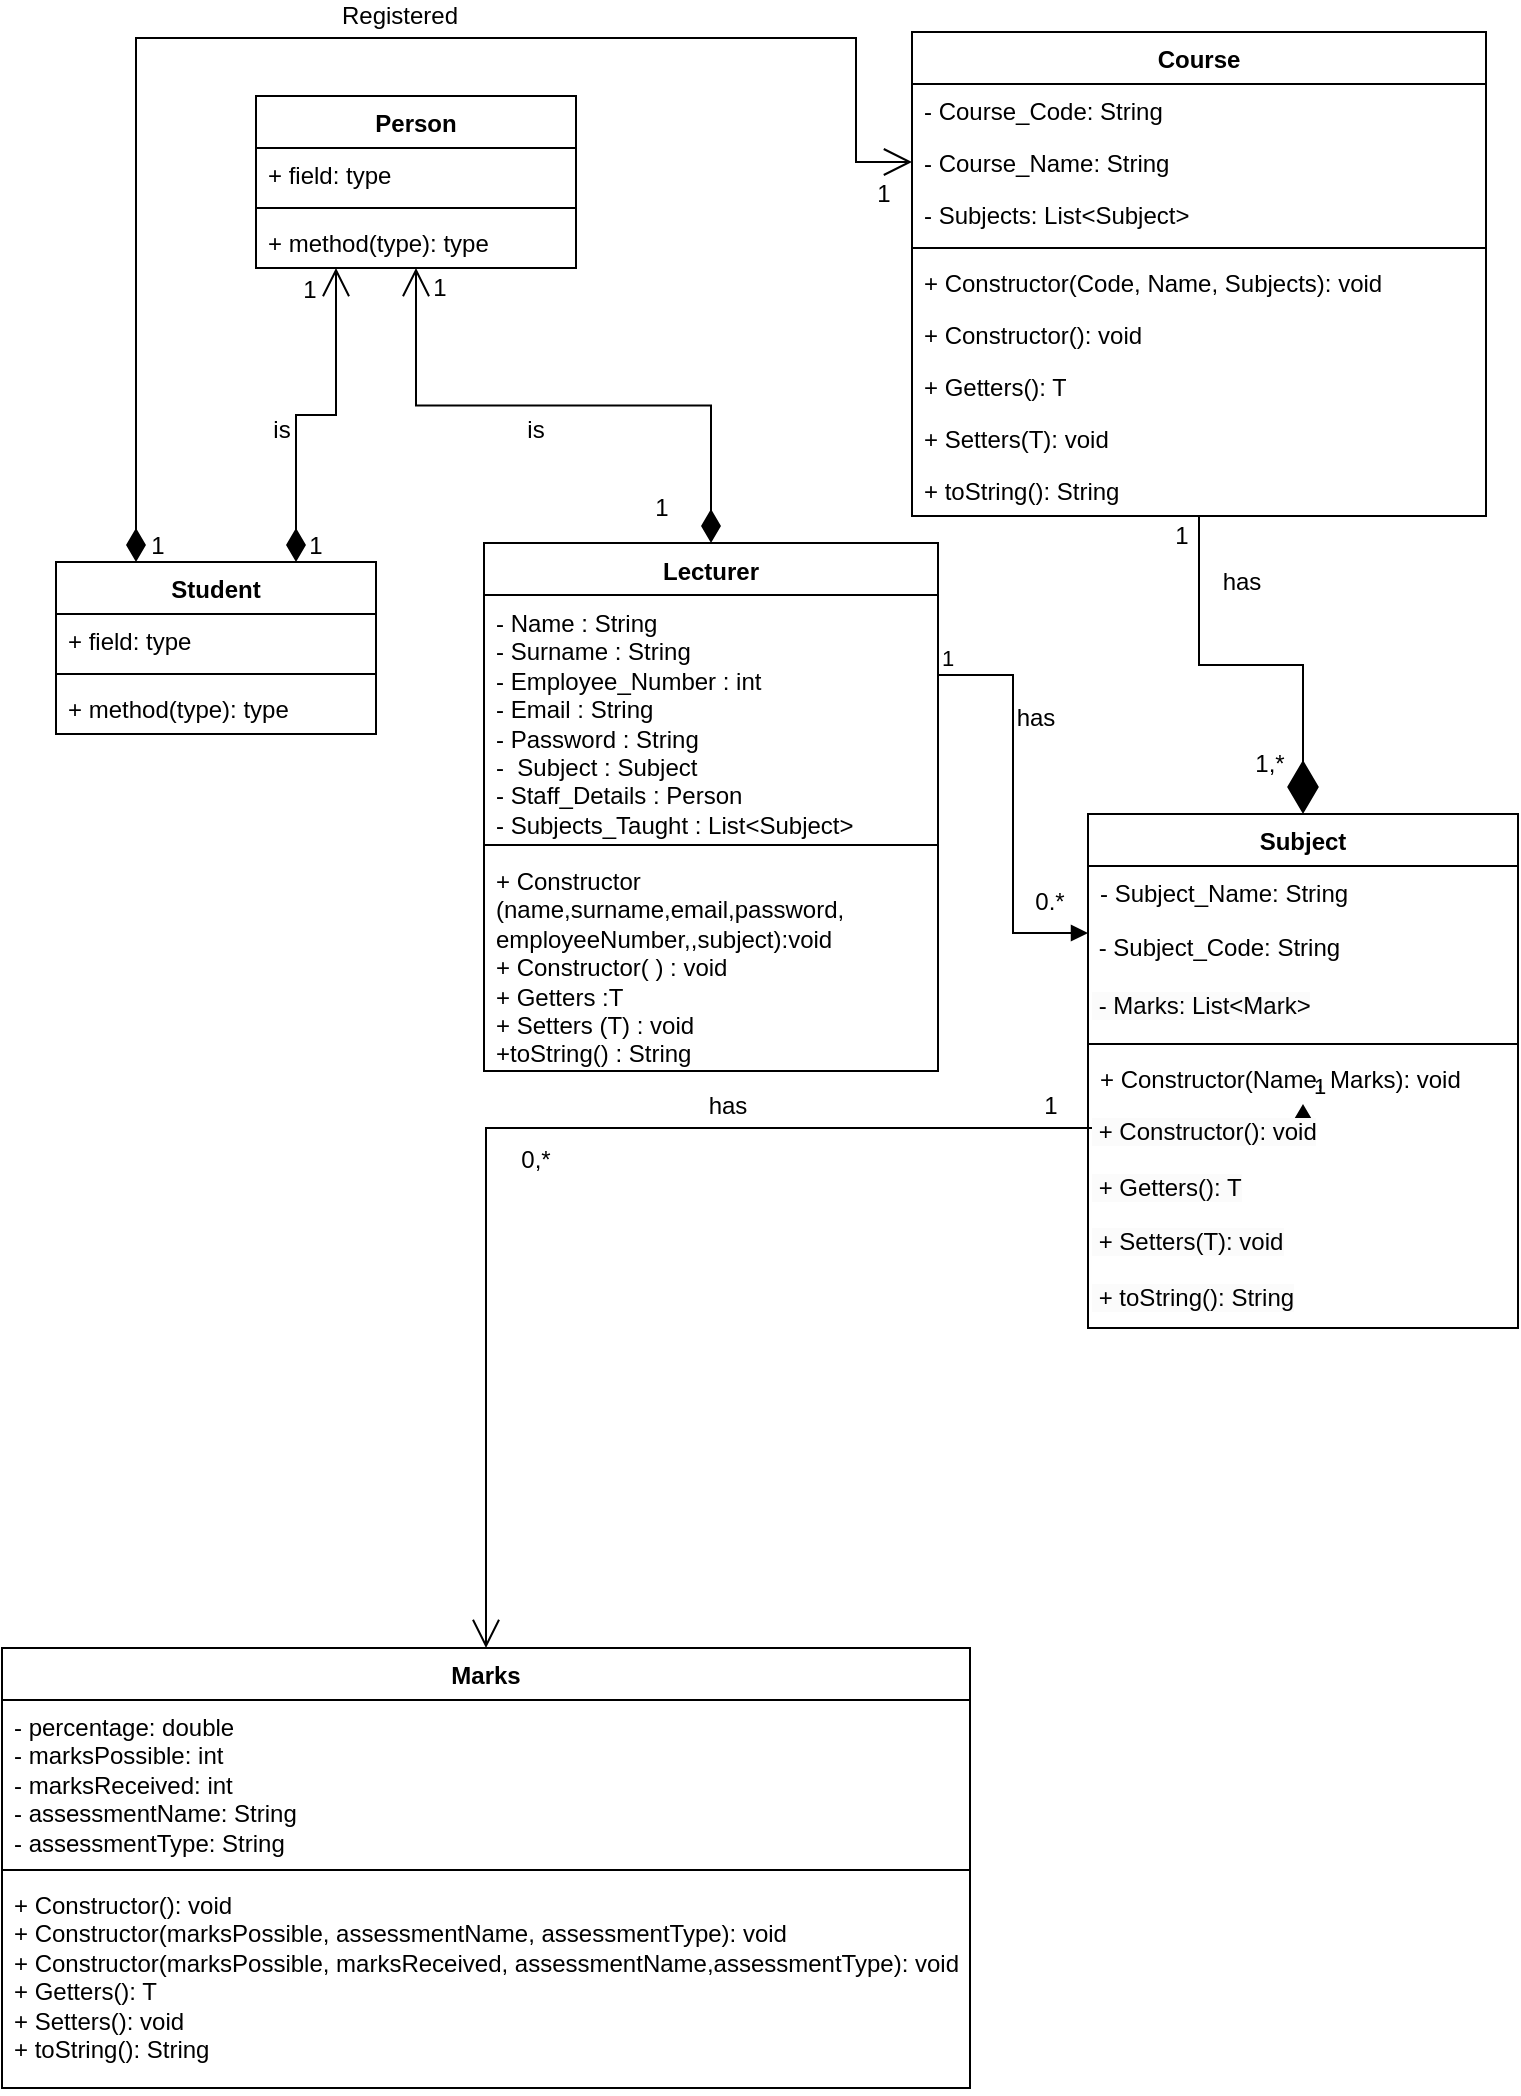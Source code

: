 <mxfile version="23.1.5" type="device">
  <diagram name="Page-1" id="5I7WeLK_Z8BBL70Fq9wt">
    <mxGraphModel dx="1363" dy="886" grid="0" gridSize="10" guides="1" tooltips="1" connect="1" arrows="1" fold="1" page="1" pageScale="1" pageWidth="850" pageHeight="1100" math="0" shadow="0">
      <root>
        <mxCell id="0" />
        <mxCell id="1" parent="0" />
        <mxCell id="fRB3R3Co8t0wHrMjaHf1-1" value="Student" style="swimlane;fontStyle=1;align=center;verticalAlign=top;childLayout=stackLayout;horizontal=1;startSize=26;horizontalStack=0;resizeParent=1;resizeParentMax=0;resizeLast=0;collapsible=1;marginBottom=0;whiteSpace=wrap;html=1;" parent="1" vertex="1">
          <mxGeometry x="100" y="550" width="160" height="86" as="geometry" />
        </mxCell>
        <mxCell id="fRB3R3Co8t0wHrMjaHf1-2" value="+ field: type" style="text;strokeColor=none;fillColor=none;align=left;verticalAlign=top;spacingLeft=4;spacingRight=4;overflow=hidden;rotatable=0;points=[[0,0.5],[1,0.5]];portConstraint=eastwest;whiteSpace=wrap;html=1;" parent="fRB3R3Co8t0wHrMjaHf1-1" vertex="1">
          <mxGeometry y="26" width="160" height="26" as="geometry" />
        </mxCell>
        <mxCell id="fRB3R3Co8t0wHrMjaHf1-3" value="" style="line;strokeWidth=1;fillColor=none;align=left;verticalAlign=middle;spacingTop=-1;spacingLeft=3;spacingRight=3;rotatable=0;labelPosition=right;points=[];portConstraint=eastwest;strokeColor=inherit;" parent="fRB3R3Co8t0wHrMjaHf1-1" vertex="1">
          <mxGeometry y="52" width="160" height="8" as="geometry" />
        </mxCell>
        <mxCell id="fRB3R3Co8t0wHrMjaHf1-4" value="+ method(type): type" style="text;strokeColor=none;fillColor=none;align=left;verticalAlign=top;spacingLeft=4;spacingRight=4;overflow=hidden;rotatable=0;points=[[0,0.5],[1,0.5]];portConstraint=eastwest;whiteSpace=wrap;html=1;" parent="fRB3R3Co8t0wHrMjaHf1-1" vertex="1">
          <mxGeometry y="60" width="160" height="26" as="geometry" />
        </mxCell>
        <mxCell id="fRB3R3Co8t0wHrMjaHf1-9" value="Lecturer" style="swimlane;fontStyle=1;align=center;verticalAlign=top;childLayout=stackLayout;horizontal=1;startSize=26;horizontalStack=0;resizeParent=1;resizeParentMax=0;resizeLast=0;collapsible=1;marginBottom=0;whiteSpace=wrap;html=1;" parent="1" vertex="1">
          <mxGeometry x="314" y="540.5" width="227" height="264" as="geometry" />
        </mxCell>
        <mxCell id="fRB3R3Co8t0wHrMjaHf1-10" value="- Name : String&lt;br&gt;- Surname : String&lt;br&gt;- Employee_Number : int&lt;br&gt;- Email : String&lt;br&gt;- Password : String&lt;br&gt;-&amp;nbsp;&amp;nbsp;Subject : Subject&lt;br&gt;- Staff_Details : Person&lt;br&gt;- Subjects_Taught : List&amp;lt;Subject&amp;gt;&lt;br&gt;&lt;div&gt;&lt;br&gt;&lt;/div&gt;" style="text;strokeColor=none;fillColor=none;align=left;verticalAlign=top;spacingLeft=4;spacingRight=4;overflow=hidden;rotatable=0;points=[[0,0.5],[1,0.5]];portConstraint=eastwest;whiteSpace=wrap;html=1;" parent="fRB3R3Co8t0wHrMjaHf1-9" vertex="1">
          <mxGeometry y="26" width="227" height="121" as="geometry" />
        </mxCell>
        <mxCell id="fRB3R3Co8t0wHrMjaHf1-11" value="" style="line;strokeWidth=1;fillColor=none;align=left;verticalAlign=middle;spacingTop=-1;spacingLeft=3;spacingRight=3;rotatable=0;labelPosition=right;points=[];portConstraint=eastwest;strokeColor=inherit;" parent="fRB3R3Co8t0wHrMjaHf1-9" vertex="1">
          <mxGeometry y="147" width="227" height="8" as="geometry" />
        </mxCell>
        <mxCell id="fRB3R3Co8t0wHrMjaHf1-12" value="+ Constructor (name,surname,email,password,&lt;br&gt;employeeNumber,,subject):void&lt;br&gt;+ Constructor( ) : void&lt;br&gt;+ Getters :T&lt;br&gt;+ Setters (T) : void&lt;br&gt;+toString() : String&lt;br&gt;&lt;div&gt;&lt;br&gt;&lt;/div&gt;" style="text;strokeColor=none;fillColor=none;align=left;verticalAlign=top;spacingLeft=4;spacingRight=4;overflow=hidden;rotatable=0;points=[[0,0.5],[1,0.5]];portConstraint=eastwest;whiteSpace=wrap;html=1;" parent="fRB3R3Co8t0wHrMjaHf1-9" vertex="1">
          <mxGeometry y="155" width="227" height="109" as="geometry" />
        </mxCell>
        <mxCell id="fRB3R3Co8t0wHrMjaHf1-17" value="Marks" style="swimlane;fontStyle=1;align=center;verticalAlign=top;childLayout=stackLayout;horizontal=1;startSize=26;horizontalStack=0;resizeParent=1;resizeParentMax=0;resizeLast=0;collapsible=1;marginBottom=0;whiteSpace=wrap;html=1;" parent="1" vertex="1">
          <mxGeometry x="73" y="1093" width="484" height="220" as="geometry" />
        </mxCell>
        <mxCell id="fRB3R3Co8t0wHrMjaHf1-18" value="- percentage: double&lt;br&gt;- marksPossible: int&lt;br&gt;- marksReceived: int&lt;br&gt;- assessmentName: String&lt;br&gt;- assessmentType: String" style="text;strokeColor=none;fillColor=none;align=left;verticalAlign=top;spacingLeft=4;spacingRight=4;overflow=hidden;rotatable=0;points=[[0,0.5],[1,0.5]];portConstraint=eastwest;whiteSpace=wrap;html=1;" parent="fRB3R3Co8t0wHrMjaHf1-17" vertex="1">
          <mxGeometry y="26" width="484" height="81" as="geometry" />
        </mxCell>
        <mxCell id="fRB3R3Co8t0wHrMjaHf1-19" value="" style="line;strokeWidth=1;fillColor=none;align=left;verticalAlign=middle;spacingTop=-1;spacingLeft=3;spacingRight=3;rotatable=0;labelPosition=right;points=[];portConstraint=eastwest;strokeColor=inherit;" parent="fRB3R3Co8t0wHrMjaHf1-17" vertex="1">
          <mxGeometry y="107" width="484" height="8" as="geometry" />
        </mxCell>
        <mxCell id="fRB3R3Co8t0wHrMjaHf1-20" value="+ Constructor(): void&lt;br&gt;+ Constructor(marksPossible, assessmentName, assessmentType): void&lt;br&gt;+ Constructor(marksPossible, marksReceived, assessmentName,assessmentType): void&lt;br&gt;+ Getters(): T&lt;br&gt;+ Setters(): void&lt;br&gt;+ toString(): String" style="text;strokeColor=none;fillColor=none;align=left;verticalAlign=top;spacingLeft=4;spacingRight=4;overflow=hidden;rotatable=0;points=[[0,0.5],[1,0.5]];portConstraint=eastwest;whiteSpace=wrap;html=1;" parent="fRB3R3Co8t0wHrMjaHf1-17" vertex="1">
          <mxGeometry y="115" width="484" height="105" as="geometry" />
        </mxCell>
        <mxCell id="fRB3R3Co8t0wHrMjaHf1-21" value="Person" style="swimlane;fontStyle=1;align=center;verticalAlign=top;childLayout=stackLayout;horizontal=1;startSize=26;horizontalStack=0;resizeParent=1;resizeParentMax=0;resizeLast=0;collapsible=1;marginBottom=0;whiteSpace=wrap;html=1;" parent="1" vertex="1">
          <mxGeometry x="200" y="317" width="160" height="86" as="geometry" />
        </mxCell>
        <mxCell id="fRB3R3Co8t0wHrMjaHf1-22" value="+ field: type" style="text;strokeColor=none;fillColor=none;align=left;verticalAlign=top;spacingLeft=4;spacingRight=4;overflow=hidden;rotatable=0;points=[[0,0.5],[1,0.5]];portConstraint=eastwest;whiteSpace=wrap;html=1;" parent="fRB3R3Co8t0wHrMjaHf1-21" vertex="1">
          <mxGeometry y="26" width="160" height="26" as="geometry" />
        </mxCell>
        <mxCell id="fRB3R3Co8t0wHrMjaHf1-23" value="" style="line;strokeWidth=1;fillColor=none;align=left;verticalAlign=middle;spacingTop=-1;spacingLeft=3;spacingRight=3;rotatable=0;labelPosition=right;points=[];portConstraint=eastwest;strokeColor=inherit;" parent="fRB3R3Co8t0wHrMjaHf1-21" vertex="1">
          <mxGeometry y="52" width="160" height="8" as="geometry" />
        </mxCell>
        <mxCell id="fRB3R3Co8t0wHrMjaHf1-24" value="+ method(type): type" style="text;strokeColor=none;fillColor=none;align=left;verticalAlign=top;spacingLeft=4;spacingRight=4;overflow=hidden;rotatable=0;points=[[0,0.5],[1,0.5]];portConstraint=eastwest;whiteSpace=wrap;html=1;" parent="fRB3R3Co8t0wHrMjaHf1-21" vertex="1">
          <mxGeometry y="60" width="160" height="26" as="geometry" />
        </mxCell>
        <mxCell id="fRB3R3Co8t0wHrMjaHf1-25" value="Course" style="swimlane;fontStyle=1;align=center;verticalAlign=top;childLayout=stackLayout;horizontal=1;startSize=26;horizontalStack=0;resizeParent=1;resizeParentMax=0;resizeLast=0;collapsible=1;marginBottom=0;whiteSpace=wrap;html=1;" parent="1" vertex="1">
          <mxGeometry x="528" y="285" width="287" height="242" as="geometry" />
        </mxCell>
        <mxCell id="fRB3R3Co8t0wHrMjaHf1-26" value="- Course_Code: String" style="text;strokeColor=none;fillColor=none;align=left;verticalAlign=top;spacingLeft=4;spacingRight=4;overflow=hidden;rotatable=0;points=[[0,0.5],[1,0.5]];portConstraint=eastwest;whiteSpace=wrap;html=1;" parent="fRB3R3Co8t0wHrMjaHf1-25" vertex="1">
          <mxGeometry y="26" width="287" height="26" as="geometry" />
        </mxCell>
        <mxCell id="HgIGcOYx6-W-KN4QKeKJ-5" value="- Course_Name: String" style="text;strokeColor=none;fillColor=none;align=left;verticalAlign=top;spacingLeft=4;spacingRight=4;overflow=hidden;rotatable=0;points=[[0,0.5],[1,0.5]];portConstraint=eastwest;whiteSpace=wrap;html=1;" parent="fRB3R3Co8t0wHrMjaHf1-25" vertex="1">
          <mxGeometry y="52" width="287" height="26" as="geometry" />
        </mxCell>
        <mxCell id="HgIGcOYx6-W-KN4QKeKJ-16" value="- Subjects: List&amp;lt;Subject&amp;gt;" style="text;strokeColor=none;fillColor=none;align=left;verticalAlign=top;spacingLeft=4;spacingRight=4;overflow=hidden;rotatable=0;points=[[0,0.5],[1,0.5]];portConstraint=eastwest;whiteSpace=wrap;html=1;" parent="fRB3R3Co8t0wHrMjaHf1-25" vertex="1">
          <mxGeometry y="78" width="287" height="26" as="geometry" />
        </mxCell>
        <mxCell id="fRB3R3Co8t0wHrMjaHf1-27" value="" style="line;strokeWidth=1;fillColor=none;align=left;verticalAlign=middle;spacingTop=-1;spacingLeft=3;spacingRight=3;rotatable=0;labelPosition=right;points=[];portConstraint=eastwest;strokeColor=inherit;" parent="fRB3R3Co8t0wHrMjaHf1-25" vertex="1">
          <mxGeometry y="104" width="287" height="8" as="geometry" />
        </mxCell>
        <mxCell id="fRB3R3Co8t0wHrMjaHf1-28" value="+ Constructor(Code, Name, Subjects): void" style="text;strokeColor=none;fillColor=none;align=left;verticalAlign=top;spacingLeft=4;spacingRight=4;overflow=hidden;rotatable=0;points=[[0,0.5],[1,0.5]];portConstraint=eastwest;whiteSpace=wrap;html=1;" parent="fRB3R3Co8t0wHrMjaHf1-25" vertex="1">
          <mxGeometry y="112" width="287" height="26" as="geometry" />
        </mxCell>
        <mxCell id="aa67V4CHNCY2zs7zPU-F-3" value="+ Constructor(): void" style="text;strokeColor=none;fillColor=none;align=left;verticalAlign=top;spacingLeft=4;spacingRight=4;overflow=hidden;rotatable=0;points=[[0,0.5],[1,0.5]];portConstraint=eastwest;whiteSpace=wrap;html=1;" parent="fRB3R3Co8t0wHrMjaHf1-25" vertex="1">
          <mxGeometry y="138" width="287" height="26" as="geometry" />
        </mxCell>
        <mxCell id="HgIGcOYx6-W-KN4QKeKJ-8" value="+ Getters(): T" style="text;strokeColor=none;fillColor=none;align=left;verticalAlign=top;spacingLeft=4;spacingRight=4;overflow=hidden;rotatable=0;points=[[0,0.5],[1,0.5]];portConstraint=eastwest;whiteSpace=wrap;html=1;" parent="fRB3R3Co8t0wHrMjaHf1-25" vertex="1">
          <mxGeometry y="164" width="287" height="26" as="geometry" />
        </mxCell>
        <mxCell id="HgIGcOYx6-W-KN4QKeKJ-9" value="+ Setters(T): void" style="text;strokeColor=none;fillColor=none;align=left;verticalAlign=top;spacingLeft=4;spacingRight=4;overflow=hidden;rotatable=0;points=[[0,0.5],[1,0.5]];portConstraint=eastwest;whiteSpace=wrap;html=1;" parent="fRB3R3Co8t0wHrMjaHf1-25" vertex="1">
          <mxGeometry y="190" width="287" height="26" as="geometry" />
        </mxCell>
        <mxCell id="HgIGcOYx6-W-KN4QKeKJ-10" value="+ toString(): String" style="text;strokeColor=none;fillColor=none;align=left;verticalAlign=top;spacingLeft=4;spacingRight=4;overflow=hidden;rotatable=0;points=[[0,0.5],[1,0.5]];portConstraint=eastwest;whiteSpace=wrap;html=1;" parent="fRB3R3Co8t0wHrMjaHf1-25" vertex="1">
          <mxGeometry y="216" width="287" height="26" as="geometry" />
        </mxCell>
        <mxCell id="fRB3R3Co8t0wHrMjaHf1-33" value="" style="endArrow=diamondThin;endFill=1;endSize=24;html=1;rounded=0;exitX=0.5;exitY=1;exitDx=0;exitDy=0;edgeStyle=orthogonalEdgeStyle;" parent="1" source="fRB3R3Co8t0wHrMjaHf1-25" target="J40JsKGKdBAJ1x8rkp_5-1" edge="1">
          <mxGeometry width="160" relative="1" as="geometry">
            <mxPoint x="420" y="497" as="sourcePoint" />
            <mxPoint x="710" y="636" as="targetPoint" />
          </mxGeometry>
        </mxCell>
        <mxCell id="fRB3R3Co8t0wHrMjaHf1-34" value="0.*" style="text;html=1;align=center;verticalAlign=middle;whiteSpace=wrap;rounded=0;" parent="1" vertex="1">
          <mxGeometry x="587" y="710" width="20" height="20" as="geometry" />
        </mxCell>
        <mxCell id="fRB3R3Co8t0wHrMjaHf1-36" value="1" style="text;html=1;align=center;verticalAlign=middle;whiteSpace=wrap;rounded=0;" parent="1" vertex="1">
          <mxGeometry x="643" y="527" width="40" height="20" as="geometry" />
        </mxCell>
        <mxCell id="fRB3R3Co8t0wHrMjaHf1-37" value="1,*" style="text;html=1;align=center;verticalAlign=middle;whiteSpace=wrap;rounded=0;" parent="1" vertex="1">
          <mxGeometry x="692" y="641" width="30" height="20" as="geometry" />
        </mxCell>
        <mxCell id="fRB3R3Co8t0wHrMjaHf1-38" value="has" style="text;html=1;align=center;verticalAlign=middle;whiteSpace=wrap;rounded=0;" parent="1" vertex="1">
          <mxGeometry x="673" y="550" width="40" height="20" as="geometry" />
        </mxCell>
        <mxCell id="fRB3R3Co8t0wHrMjaHf1-39" value="has" style="text;html=1;align=center;verticalAlign=middle;whiteSpace=wrap;rounded=0;" parent="1" vertex="1">
          <mxGeometry x="417" y="813" width="38" height="18" as="geometry" />
        </mxCell>
        <mxCell id="fRB3R3Co8t0wHrMjaHf1-40" value="1" style="text;html=1;align=center;verticalAlign=middle;whiteSpace=wrap;rounded=0;" parent="1" vertex="1">
          <mxGeometry x="583.5" y="812" width="27" height="19" as="geometry" />
        </mxCell>
        <mxCell id="fRB3R3Co8t0wHrMjaHf1-41" value="0,*" style="text;html=1;align=center;verticalAlign=middle;whiteSpace=wrap;rounded=0;" parent="1" vertex="1">
          <mxGeometry x="323" y="838" width="34" height="22" as="geometry" />
        </mxCell>
        <mxCell id="fRB3R3Co8t0wHrMjaHf1-42" value="1" style="text;html=1;align=center;verticalAlign=middle;whiteSpace=wrap;rounded=0;" parent="1" vertex="1">
          <mxGeometry x="222" y="405" width="10" height="18" as="geometry" />
        </mxCell>
        <mxCell id="fRB3R3Co8t0wHrMjaHf1-43" value="1" style="text;html=1;align=center;verticalAlign=middle;whiteSpace=wrap;rounded=0;" parent="1" vertex="1">
          <mxGeometry x="220" y="533" width="20" height="17" as="geometry" />
        </mxCell>
        <mxCell id="fRB3R3Co8t0wHrMjaHf1-44" value="1" style="text;html=1;align=center;verticalAlign=middle;whiteSpace=wrap;rounded=0;" parent="1" vertex="1">
          <mxGeometry x="272" y="406.5" width="40" height="13" as="geometry" />
        </mxCell>
        <mxCell id="fRB3R3Co8t0wHrMjaHf1-47" value="1" style="text;html=1;align=center;verticalAlign=middle;whiteSpace=wrap;rounded=0;" parent="1" vertex="1">
          <mxGeometry x="393" y="514.5" width="20" height="17" as="geometry" />
        </mxCell>
        <mxCell id="fRB3R3Co8t0wHrMjaHf1-48" value="is" style="text;html=1;align=center;verticalAlign=middle;whiteSpace=wrap;rounded=0;" parent="1" vertex="1">
          <mxGeometry x="320" y="473.5" width="40" height="20" as="geometry" />
        </mxCell>
        <mxCell id="fRB3R3Co8t0wHrMjaHf1-50" value="is" style="text;html=1;align=center;verticalAlign=middle;whiteSpace=wrap;rounded=0;" parent="1" vertex="1">
          <mxGeometry x="200" y="476" width="26" height="15" as="geometry" />
        </mxCell>
        <mxCell id="fRB3R3Co8t0wHrMjaHf1-52" value="" style="endArrow=open;html=1;endSize=12;startArrow=diamondThin;startSize=14;startFill=1;edgeStyle=orthogonalEdgeStyle;align=left;verticalAlign=bottom;rounded=0;entryX=0.5;entryY=1;entryDx=0;entryDy=0;exitX=0.5;exitY=0;exitDx=0;exitDy=0;" parent="1" source="fRB3R3Co8t0wHrMjaHf1-9" target="fRB3R3Co8t0wHrMjaHf1-21" edge="1">
          <mxGeometry x="-1" y="3" relative="1" as="geometry">
            <mxPoint x="350" y="540" as="sourcePoint" />
            <mxPoint x="510" y="540" as="targetPoint" />
          </mxGeometry>
        </mxCell>
        <mxCell id="fRB3R3Co8t0wHrMjaHf1-53" value="" style="endArrow=open;html=1;endSize=12;startArrow=diamondThin;startSize=14;startFill=1;edgeStyle=orthogonalEdgeStyle;align=left;verticalAlign=bottom;rounded=0;entryX=0.25;entryY=1;entryDx=0;entryDy=0;exitX=0.75;exitY=0;exitDx=0;exitDy=0;" parent="1" source="fRB3R3Co8t0wHrMjaHf1-1" target="fRB3R3Co8t0wHrMjaHf1-21" edge="1">
          <mxGeometry x="-1" y="3" relative="1" as="geometry">
            <mxPoint x="350" y="540" as="sourcePoint" />
            <mxPoint x="260" y="450" as="targetPoint" />
          </mxGeometry>
        </mxCell>
        <mxCell id="fRB3R3Co8t0wHrMjaHf1-55" value="1" style="endArrow=open;html=1;endSize=12;startArrow=diamondThin;startSize=14;startFill=1;edgeStyle=orthogonalEdgeStyle;align=left;verticalAlign=bottom;rounded=0;" parent="1" source="J40JsKGKdBAJ1x8rkp_5-6" target="fRB3R3Co8t0wHrMjaHf1-17" edge="1">
          <mxGeometry x="-1" y="3" relative="1" as="geometry">
            <mxPoint x="710" y="722" as="sourcePoint" />
            <mxPoint x="633" y="661" as="targetPoint" />
            <Array as="points">
              <mxPoint x="724" y="833" />
              <mxPoint x="315" y="833" />
            </Array>
          </mxGeometry>
        </mxCell>
        <mxCell id="fRB3R3Co8t0wHrMjaHf1-56" value="" style="endArrow=open;html=1;endSize=12;startArrow=diamondThin;startSize=14;startFill=1;edgeStyle=orthogonalEdgeStyle;align=left;verticalAlign=bottom;rounded=0;entryX=0;entryY=0.5;entryDx=0;entryDy=0;exitX=0.25;exitY=0;exitDx=0;exitDy=0;" parent="1" source="fRB3R3Co8t0wHrMjaHf1-1" target="HgIGcOYx6-W-KN4QKeKJ-5" edge="1">
          <mxGeometry x="-1" y="3" relative="1" as="geometry">
            <mxPoint x="196" y="732" as="sourcePoint" />
            <mxPoint x="356" y="732" as="targetPoint" />
            <Array as="points">
              <mxPoint x="140" y="288" />
              <mxPoint x="500" y="288" />
              <mxPoint x="500" y="350" />
            </Array>
          </mxGeometry>
        </mxCell>
        <mxCell id="fRB3R3Co8t0wHrMjaHf1-61" value="1" style="text;html=1;align=center;verticalAlign=middle;whiteSpace=wrap;rounded=0;" parent="1" vertex="1">
          <mxGeometry x="141" y="533" width="20" height="17" as="geometry" />
        </mxCell>
        <mxCell id="fRB3R3Co8t0wHrMjaHf1-66" value="Registered" style="text;html=1;align=center;verticalAlign=middle;whiteSpace=wrap;rounded=0;" parent="1" vertex="1">
          <mxGeometry x="230" y="269" width="84" height="15" as="geometry" />
        </mxCell>
        <mxCell id="fRB3R3Co8t0wHrMjaHf1-69" value="1" style="text;html=1;align=center;verticalAlign=middle;whiteSpace=wrap;rounded=0;" parent="1" vertex="1">
          <mxGeometry x="504" y="357" width="20" height="17" as="geometry" />
        </mxCell>
        <mxCell id="fRB3R3Co8t0wHrMjaHf1-73" value="" style="endArrow=block;endFill=1;html=1;edgeStyle=orthogonalEdgeStyle;align=left;verticalAlign=top;rounded=0;entryX=0;entryY=0.25;entryDx=0;entryDy=0;exitX=1;exitY=0.25;exitDx=0;exitDy=0;" parent="1" source="fRB3R3Co8t0wHrMjaHf1-9" target="J40JsKGKdBAJ1x8rkp_5-3" edge="1">
          <mxGeometry x="-1" relative="1" as="geometry">
            <mxPoint x="354" y="474" as="sourcePoint" />
            <mxPoint x="630" y="657.5" as="targetPoint" />
          </mxGeometry>
        </mxCell>
        <mxCell id="fRB3R3Co8t0wHrMjaHf1-74" value="1" style="edgeLabel;resizable=0;html=1;align=left;verticalAlign=bottom;" parent="fRB3R3Co8t0wHrMjaHf1-73" connectable="0" vertex="1">
          <mxGeometry x="-1" relative="1" as="geometry" />
        </mxCell>
        <mxCell id="fRB3R3Co8t0wHrMjaHf1-75" value="has" style="text;html=1;align=center;verticalAlign=middle;whiteSpace=wrap;rounded=0;" parent="1" vertex="1">
          <mxGeometry x="570" y="618" width="40" height="20" as="geometry" />
        </mxCell>
        <mxCell id="J40JsKGKdBAJ1x8rkp_5-1" value="Subject" style="swimlane;fontStyle=1;align=center;verticalAlign=top;childLayout=stackLayout;horizontal=1;startSize=26;horizontalStack=0;resizeParent=1;resizeParentMax=0;resizeLast=0;collapsible=1;marginBottom=0;whiteSpace=wrap;html=1;" parent="1" vertex="1">
          <mxGeometry x="616" y="676" width="215" height="257" as="geometry" />
        </mxCell>
        <mxCell id="J40JsKGKdBAJ1x8rkp_5-2" value="- Subject_Name: String" style="text;strokeColor=none;fillColor=none;align=left;verticalAlign=top;spacingLeft=4;spacingRight=4;overflow=hidden;rotatable=0;points=[[0,0.5],[1,0.5]];portConstraint=eastwest;whiteSpace=wrap;html=1;" parent="J40JsKGKdBAJ1x8rkp_5-1" vertex="1">
          <mxGeometry y="26" width="215" height="26" as="geometry" />
        </mxCell>
        <mxCell id="J40JsKGKdBAJ1x8rkp_5-3" value="&amp;nbsp;- Subject_Code: String" style="text;html=1;align=left;verticalAlign=middle;whiteSpace=wrap;rounded=0;" parent="J40JsKGKdBAJ1x8rkp_5-1" vertex="1">
          <mxGeometry y="52" width="215" height="30" as="geometry" />
        </mxCell>
        <mxCell id="J40JsKGKdBAJ1x8rkp_5-4" value="&lt;span style=&quot;color: rgb(0, 0, 0); font-family: Helvetica; font-size: 12px; font-style: normal; font-variant-ligatures: normal; font-variant-caps: normal; font-weight: 400; letter-spacing: normal; orphans: 2; text-align: left; text-indent: 0px; text-transform: none; widows: 2; word-spacing: 0px; -webkit-text-stroke-width: 0px; background-color: rgb(251, 251, 251); text-decoration-thickness: initial; text-decoration-style: initial; text-decoration-color: initial; float: none; display: inline !important;&quot;&gt;&amp;nbsp;- Marks: List&amp;lt;Mark&amp;gt;&lt;/span&gt;" style="text;whiteSpace=wrap;html=1;" parent="J40JsKGKdBAJ1x8rkp_5-1" vertex="1">
          <mxGeometry y="82" width="215" height="29" as="geometry" />
        </mxCell>
        <mxCell id="J40JsKGKdBAJ1x8rkp_5-5" value="" style="line;strokeWidth=1;fillColor=none;align=left;verticalAlign=middle;spacingTop=-1;spacingLeft=3;spacingRight=3;rotatable=0;labelPosition=right;points=[];portConstraint=eastwest;strokeColor=inherit;" parent="J40JsKGKdBAJ1x8rkp_5-1" vertex="1">
          <mxGeometry y="111" width="215" height="8" as="geometry" />
        </mxCell>
        <mxCell id="J40JsKGKdBAJ1x8rkp_5-6" value="+ Constructor(Name, Marks): void" style="text;strokeColor=none;fillColor=none;align=left;verticalAlign=top;spacingLeft=4;spacingRight=4;overflow=hidden;rotatable=0;points=[[0,0.5],[1,0.5]];portConstraint=eastwest;whiteSpace=wrap;html=1;" parent="J40JsKGKdBAJ1x8rkp_5-1" vertex="1">
          <mxGeometry y="119" width="215" height="26" as="geometry" />
        </mxCell>
        <mxCell id="J40JsKGKdBAJ1x8rkp_5-7" style="edgeStyle=orthogonalEdgeStyle;rounded=0;orthogonalLoop=1;jettySize=auto;html=1;exitX=0.5;exitY=1;exitDx=0;exitDy=0;" parent="J40JsKGKdBAJ1x8rkp_5-1" source="J40JsKGKdBAJ1x8rkp_5-4" target="J40JsKGKdBAJ1x8rkp_5-4" edge="1">
          <mxGeometry relative="1" as="geometry" />
        </mxCell>
        <mxCell id="J40JsKGKdBAJ1x8rkp_5-8" value="&lt;span style=&quot;color: rgb(0, 0, 0); font-family: Helvetica; font-size: 12px; font-style: normal; font-variant-ligatures: normal; font-variant-caps: normal; font-weight: 400; letter-spacing: normal; orphans: 2; text-align: left; text-indent: 0px; text-transform: none; widows: 2; word-spacing: 0px; -webkit-text-stroke-width: 0px; background-color: rgb(251, 251, 251); text-decoration-thickness: initial; text-decoration-style: initial; text-decoration-color: initial; float: none; display: inline !important;&quot;&gt;&amp;nbsp;+ Constructor(): void&lt;/span&gt;" style="text;whiteSpace=wrap;html=1;" parent="J40JsKGKdBAJ1x8rkp_5-1" vertex="1">
          <mxGeometry y="145" width="215" height="28" as="geometry" />
        </mxCell>
        <mxCell id="J40JsKGKdBAJ1x8rkp_5-9" value="&lt;span style=&quot;color: rgb(0, 0, 0); font-family: Helvetica; font-size: 12px; font-style: normal; font-variant-ligatures: normal; font-variant-caps: normal; font-weight: 400; letter-spacing: normal; orphans: 2; text-align: left; text-indent: 0px; text-transform: none; widows: 2; word-spacing: 0px; -webkit-text-stroke-width: 0px; background-color: rgb(251, 251, 251); text-decoration-thickness: initial; text-decoration-style: initial; text-decoration-color: initial; float: none; display: inline !important;&quot;&gt;&amp;nbsp;+ Getters(): T&lt;/span&gt;" style="text;whiteSpace=wrap;html=1;" parent="J40JsKGKdBAJ1x8rkp_5-1" vertex="1">
          <mxGeometry y="173" width="215" height="27" as="geometry" />
        </mxCell>
        <mxCell id="J40JsKGKdBAJ1x8rkp_5-10" value="&lt;span style=&quot;color: rgb(0, 0, 0); font-family: Helvetica; font-size: 12px; font-style: normal; font-variant-ligatures: normal; font-variant-caps: normal; font-weight: 400; letter-spacing: normal; orphans: 2; text-align: left; text-indent: 0px; text-transform: none; widows: 2; word-spacing: 0px; -webkit-text-stroke-width: 0px; background-color: rgb(251, 251, 251); text-decoration-thickness: initial; text-decoration-style: initial; text-decoration-color: initial; float: none; display: inline !important;&quot;&gt;&amp;nbsp;+ Setters(T): void&lt;/span&gt;" style="text;whiteSpace=wrap;html=1;" parent="J40JsKGKdBAJ1x8rkp_5-1" vertex="1">
          <mxGeometry y="200" width="215" height="28" as="geometry" />
        </mxCell>
        <mxCell id="J40JsKGKdBAJ1x8rkp_5-11" value="&lt;span style=&quot;color: rgb(0, 0, 0); font-family: Helvetica; font-size: 12px; font-style: normal; font-variant-ligatures: normal; font-variant-caps: normal; font-weight: 400; letter-spacing: normal; orphans: 2; text-align: left; text-indent: 0px; text-transform: none; widows: 2; word-spacing: 0px; -webkit-text-stroke-width: 0px; background-color: rgb(251, 251, 251); text-decoration-thickness: initial; text-decoration-style: initial; text-decoration-color: initial; float: none; display: inline !important;&quot;&gt;&amp;nbsp;+ toString(): String&lt;/span&gt;" style="text;whiteSpace=wrap;html=1;" parent="J40JsKGKdBAJ1x8rkp_5-1" vertex="1">
          <mxGeometry y="228" width="215" height="29" as="geometry" />
        </mxCell>
      </root>
    </mxGraphModel>
  </diagram>
</mxfile>
